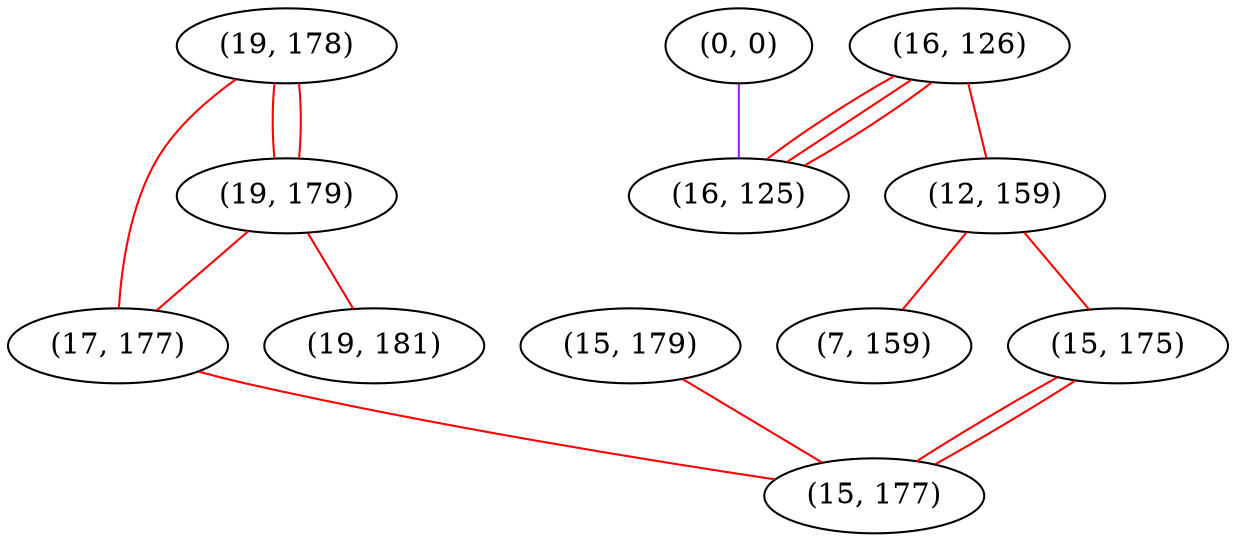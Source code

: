 graph "" {
"(19, 178)";
"(0, 0)";
"(19, 179)";
"(16, 126)";
"(16, 125)";
"(17, 177)";
"(12, 159)";
"(7, 159)";
"(15, 179)";
"(19, 181)";
"(15, 175)";
"(15, 177)";
"(19, 178)" -- "(17, 177)"  [color=red, key=0, weight=1];
"(19, 178)" -- "(19, 179)"  [color=red, key=0, weight=1];
"(19, 178)" -- "(19, 179)"  [color=red, key=1, weight=1];
"(0, 0)" -- "(16, 125)"  [color=purple, key=0, weight=4];
"(19, 179)" -- "(17, 177)"  [color=red, key=0, weight=1];
"(19, 179)" -- "(19, 181)"  [color=red, key=0, weight=1];
"(16, 126)" -- "(12, 159)"  [color=red, key=0, weight=1];
"(16, 126)" -- "(16, 125)"  [color=red, key=0, weight=1];
"(16, 126)" -- "(16, 125)"  [color=red, key=1, weight=1];
"(16, 126)" -- "(16, 125)"  [color=red, key=2, weight=1];
"(17, 177)" -- "(15, 177)"  [color=red, key=0, weight=1];
"(12, 159)" -- "(7, 159)"  [color=red, key=0, weight=1];
"(12, 159)" -- "(15, 175)"  [color=red, key=0, weight=1];
"(15, 179)" -- "(15, 177)"  [color=red, key=0, weight=1];
"(15, 175)" -- "(15, 177)"  [color=red, key=0, weight=1];
"(15, 175)" -- "(15, 177)"  [color=red, key=1, weight=1];
}
